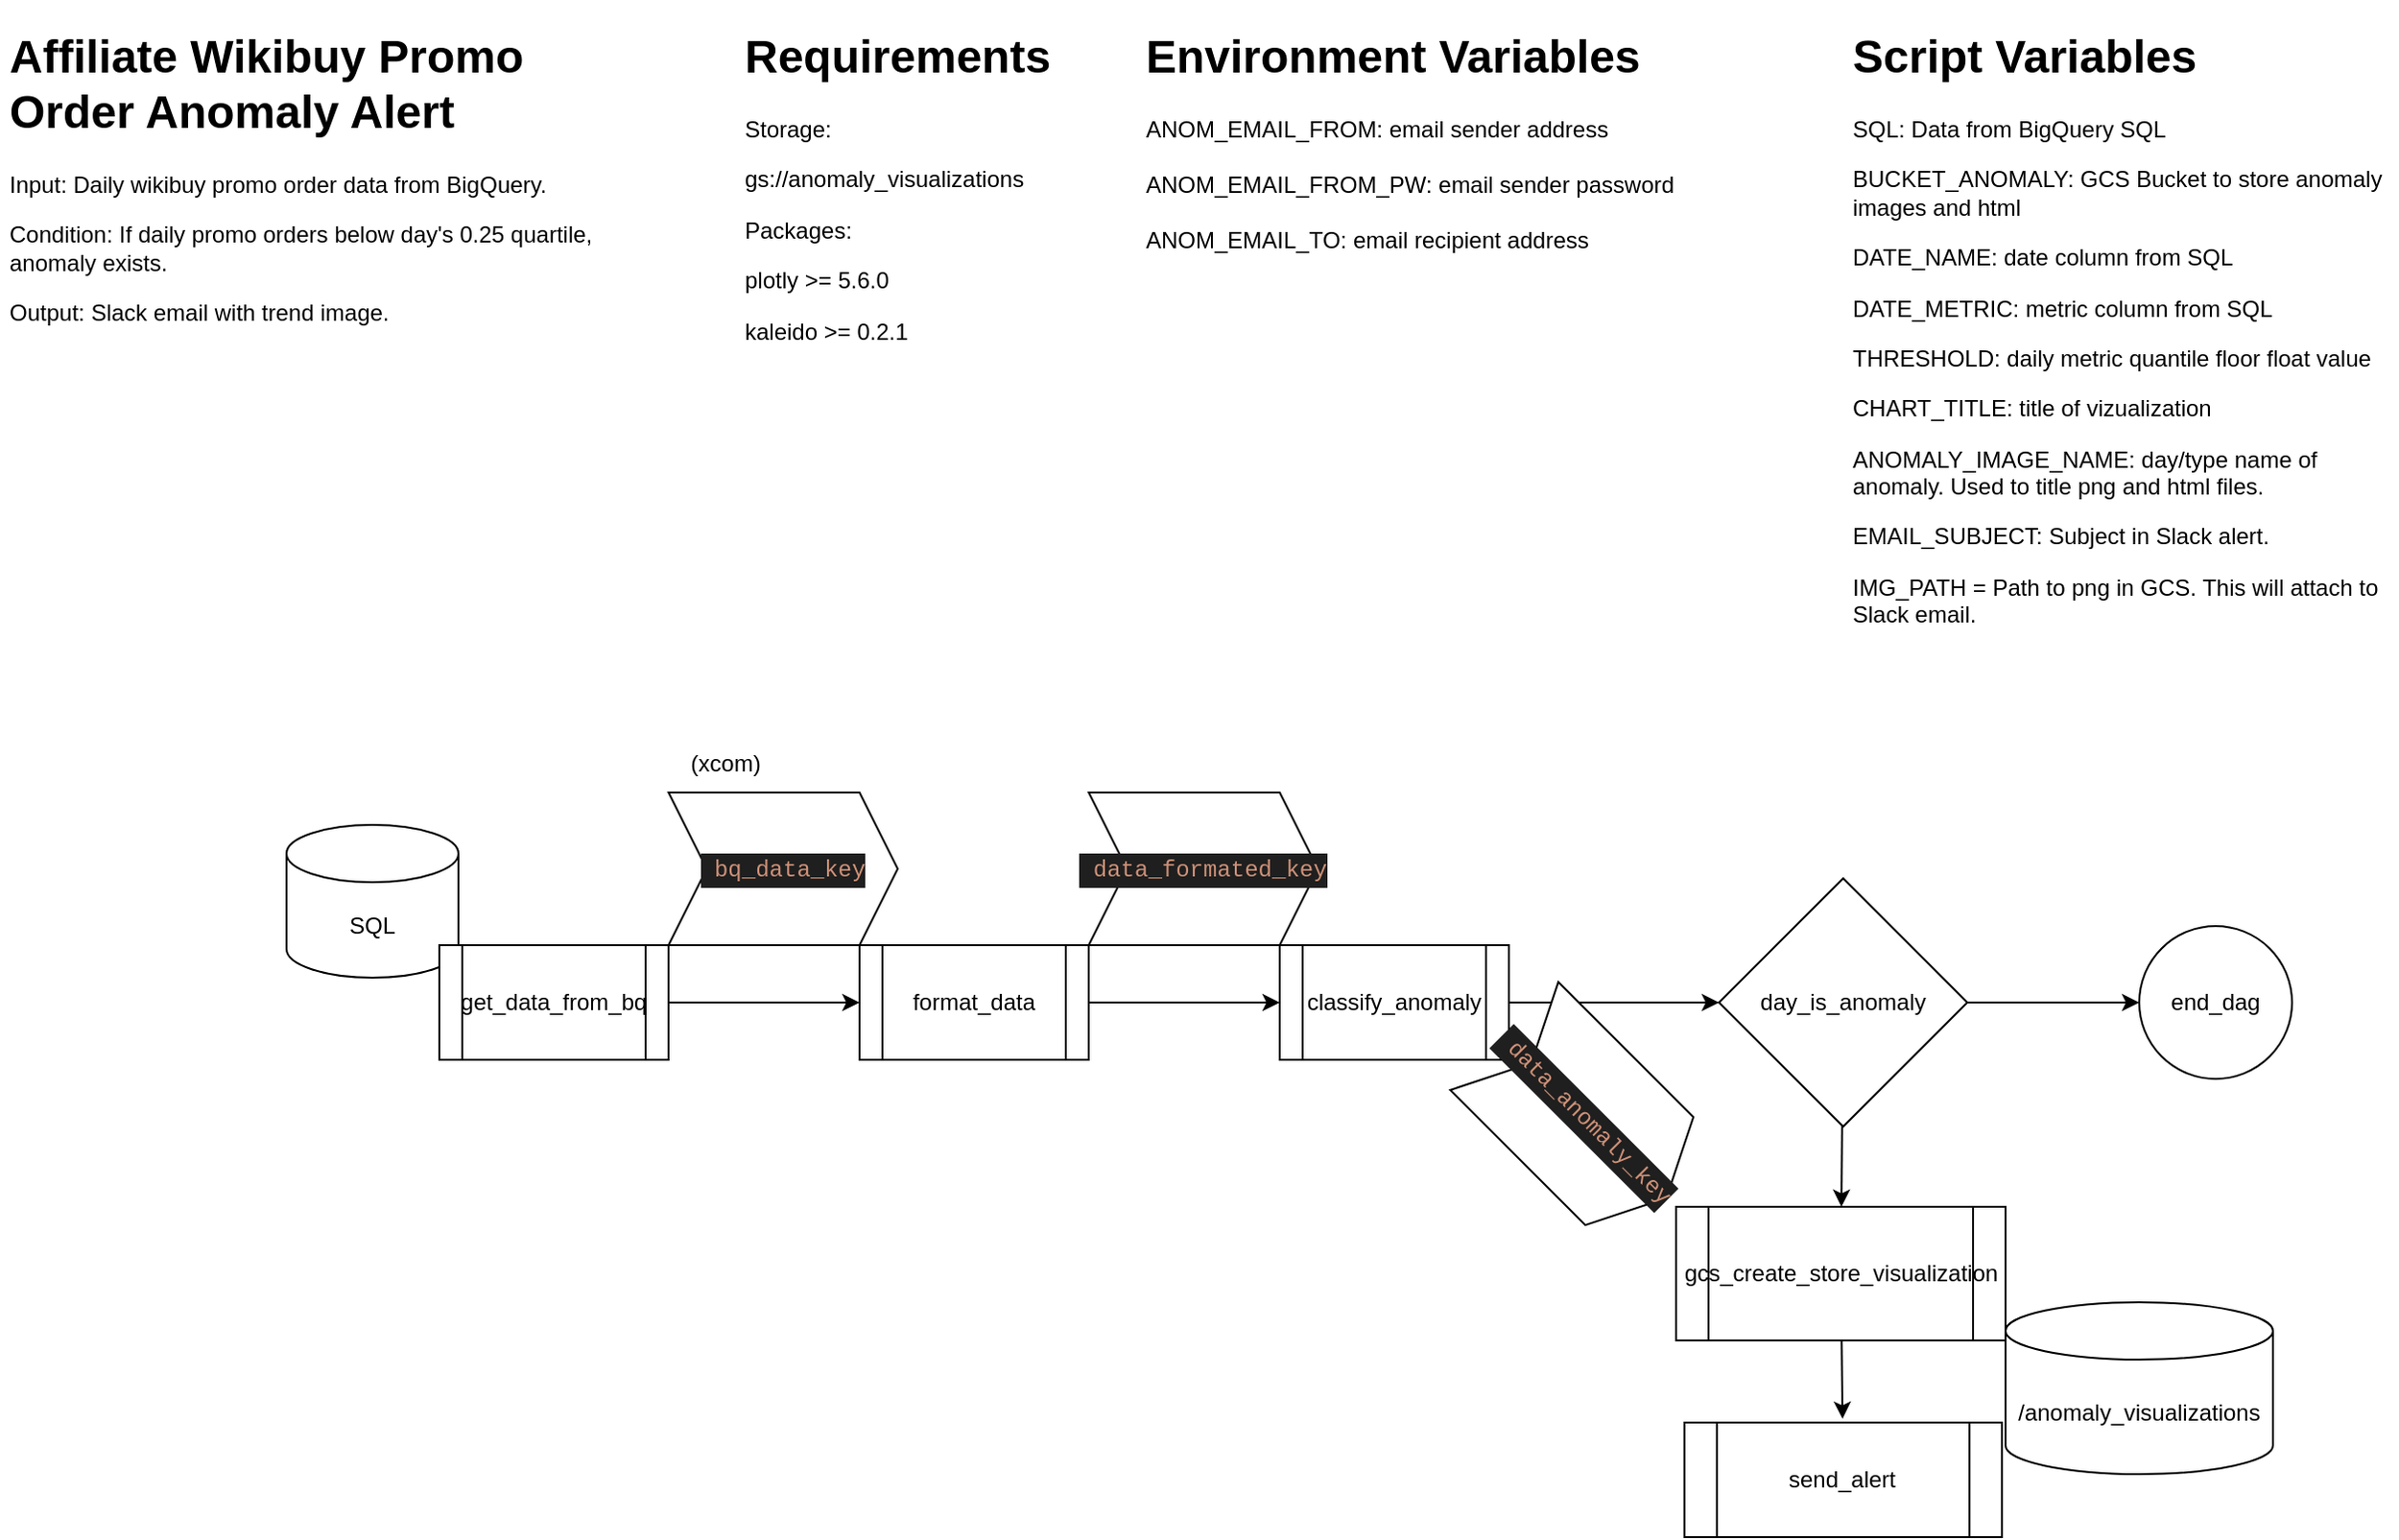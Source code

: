 <mxfile>
    <diagram id="yQ1NKh-PU761OOfQEgjS" name="Page-1">
        <mxGraphModel dx="1403" dy="907" grid="1" gridSize="10" guides="1" tooltips="1" connect="1" arrows="1" fold="1" page="1" pageScale="1" pageWidth="1400" pageHeight="850" math="0" shadow="0">
            <root>
                <mxCell id="0"/>
                <mxCell id="1" parent="0"/>
                <mxCell id="2" value="SQL" style="shape=cylinder3;whiteSpace=wrap;html=1;boundedLbl=1;backgroundOutline=1;size=15;" parent="1" vertex="1">
                    <mxGeometry x="175" y="442" width="90" height="80" as="geometry"/>
                </mxCell>
                <mxCell id="3" value="&lt;h1&gt;Script Variables&lt;/h1&gt;&lt;p&gt;SQL: Data from BigQuery SQL&lt;/p&gt;&lt;p&gt;BUCKET_ANOMALY: GCS Bucket to store anomaly images and html&lt;/p&gt;&lt;p&gt;DATE_NAME: date column from SQL&lt;/p&gt;&lt;p&gt;DATE_METRIC: metric column from SQL&lt;/p&gt;&lt;p&gt;THRESHOLD: daily metric quantile floor float value&lt;/p&gt;&lt;p&gt;CHART_TITLE: title of vizualization&lt;/p&gt;&lt;p&gt;ANOMALY_IMAGE_NAME: day/type name of anomaly. Used to title png and html files.&lt;/p&gt;&lt;p&gt;EMAIL_SUBJECT: Subject in Slack alert.&lt;/p&gt;&lt;p&gt;IMG_PATH = Path to png in GCS. This will attach to Slack email.&lt;/p&gt;" style="text;html=1;strokeColor=none;fillColor=none;spacing=5;spacingTop=-20;whiteSpace=wrap;overflow=hidden;rounded=0;fontStyle=0" parent="1" vertex="1">
                    <mxGeometry x="990" y="20" width="290" height="380" as="geometry"/>
                </mxCell>
                <mxCell id="5" value="&lt;h1&gt;Affiliate Wikibuy Promo Order Anomaly Alert&lt;/h1&gt;&lt;p&gt;Input: Daily wikibuy promo order data from BigQuery.&lt;/p&gt;&lt;p&gt;Condition: If daily promo orders below day's 0.25 quartile, anomaly exists.&lt;/p&gt;&lt;p&gt;Output: Slack email with trend image.&lt;/p&gt;" style="text;html=1;strokeColor=none;fillColor=none;spacing=5;spacingTop=-20;whiteSpace=wrap;overflow=hidden;rounded=0;" parent="1" vertex="1">
                    <mxGeometry x="25" y="20" width="315" height="180" as="geometry"/>
                </mxCell>
                <mxCell id="19" value="" style="edgeStyle=none;html=1;" parent="1" source="6" target="7" edge="1">
                    <mxGeometry relative="1" as="geometry"/>
                </mxCell>
                <mxCell id="6" value="get_data_from_bq" style="shape=process;whiteSpace=wrap;html=1;backgroundOutline=1;" parent="1" vertex="1">
                    <mxGeometry x="255" y="505" width="120" height="60" as="geometry"/>
                </mxCell>
                <mxCell id="20" value="" style="edgeStyle=none;html=1;" parent="1" source="7" target="8" edge="1">
                    <mxGeometry relative="1" as="geometry"/>
                </mxCell>
                <mxCell id="7" value="format_data" style="shape=process;whiteSpace=wrap;html=1;backgroundOutline=1;" parent="1" vertex="1">
                    <mxGeometry x="475" y="505" width="120" height="60" as="geometry"/>
                </mxCell>
                <mxCell id="21" value="" style="edgeStyle=none;html=1;" parent="1" source="8" target="10" edge="1">
                    <mxGeometry relative="1" as="geometry"/>
                </mxCell>
                <mxCell id="8" value="classify_anomaly" style="shape=process;whiteSpace=wrap;html=1;backgroundOutline=1;" parent="1" vertex="1">
                    <mxGeometry x="695" y="505" width="120" height="60" as="geometry"/>
                </mxCell>
                <mxCell id="23" value="" style="edgeStyle=none;html=1;" parent="1" source="10" target="11" edge="1">
                    <mxGeometry relative="1" as="geometry"/>
                </mxCell>
                <mxCell id="31" value="" style="edgeStyle=none;html=1;" parent="1" source="10" target="17" edge="1">
                    <mxGeometry relative="1" as="geometry"/>
                </mxCell>
                <mxCell id="10" value="day_is_anomaly" style="rhombus;whiteSpace=wrap;html=1;" parent="1" vertex="1">
                    <mxGeometry x="925" y="470" width="130" height="130" as="geometry"/>
                </mxCell>
                <mxCell id="11" value="end_dag" style="ellipse;whiteSpace=wrap;html=1;aspect=fixed;" parent="1" vertex="1">
                    <mxGeometry x="1145" y="495" width="80" height="80" as="geometry"/>
                </mxCell>
                <mxCell id="13" value="&lt;h1&gt;Requirements&lt;/h1&gt;&lt;p&gt;Storage:&lt;/p&gt;&lt;p&gt;gs://anomaly_visualizations&lt;/p&gt;&lt;p&gt;Packages:&lt;/p&gt;&lt;p&gt;plotly &amp;gt;= 5.6.0&lt;/p&gt;&lt;p&gt;kaleido &amp;gt;= 0.2.1&lt;/p&gt;" style="text;html=1;strokeColor=none;fillColor=none;spacing=5;spacingTop=-20;whiteSpace=wrap;overflow=hidden;rounded=0;" parent="1" vertex="1">
                    <mxGeometry x="410" y="20" width="210" height="215" as="geometry"/>
                </mxCell>
                <mxCell id="14" value="/anomaly_visualizations" style="shape=cylinder3;whiteSpace=wrap;html=1;boundedLbl=1;backgroundOutline=1;size=15;" parent="1" vertex="1">
                    <mxGeometry x="1075" y="692" width="140" height="90" as="geometry"/>
                </mxCell>
                <mxCell id="15" value="&lt;h1&gt;Environment Variables&lt;/h1&gt;&lt;div&gt;ANOM_EMAIL_FROM: email sender address&lt;/div&gt;&lt;div&gt;&lt;br&gt;&lt;/div&gt;&lt;div&gt;ANOM_EMAIL_FROM_PW: email sender password&lt;/div&gt;&lt;div&gt;&lt;br&gt;&lt;/div&gt;&lt;div&gt;ANOM_EMAIL_TO: email recipient address&lt;/div&gt;" style="text;html=1;strokeColor=none;fillColor=none;spacing=5;spacingTop=-20;whiteSpace=wrap;overflow=hidden;rounded=0;" parent="1" vertex="1">
                    <mxGeometry x="620" y="20" width="300" height="220" as="geometry"/>
                </mxCell>
                <mxCell id="25" value="" style="edgeStyle=none;html=1;" parent="1" edge="1">
                    <mxGeometry relative="1" as="geometry">
                        <mxPoint x="989.157" y="710" as="sourcePoint"/>
                        <mxPoint x="989.656" y="753" as="targetPoint"/>
                    </mxGeometry>
                </mxCell>
                <mxCell id="17" value="gcs_create_store_visualization" style="shape=process;whiteSpace=wrap;html=1;backgroundOutline=1;" parent="1" vertex="1">
                    <mxGeometry x="902.5" y="642" width="172.5" height="70" as="geometry"/>
                </mxCell>
                <mxCell id="18" value="send_alert" style="shape=process;whiteSpace=wrap;html=1;backgroundOutline=1;" parent="1" vertex="1">
                    <mxGeometry x="906.88" y="755" width="166.25" height="60" as="geometry"/>
                </mxCell>
                <mxCell id="26" value="&lt;div style=&quot;color: rgb(204, 204, 204); background-color: rgb(31, 31, 31); font-family: Menlo, Monaco, &amp;quot;Courier New&amp;quot;, monospace; line-height: 18px;&quot;&gt;&lt;span style=&quot;color: #ce9178;&quot;&gt;&amp;nbsp;bq_data_key&lt;/span&gt;&lt;/div&gt;" style="shape=step;perimeter=stepPerimeter;whiteSpace=wrap;html=1;fixedSize=1;" parent="1" vertex="1">
                    <mxGeometry x="375" y="425" width="120" height="80" as="geometry"/>
                </mxCell>
                <mxCell id="27" value="&lt;div style=&quot;color: rgb(204, 204, 204); background-color: rgb(31, 31, 31); font-family: Menlo, Monaco, &amp;quot;Courier New&amp;quot;, monospace; line-height: 18px;&quot;&gt;&lt;span style=&quot;color: #ce9178;&quot;&gt;&amp;nbsp;data_formated_key&lt;/span&gt;&lt;/div&gt;" style="shape=step;perimeter=stepPerimeter;whiteSpace=wrap;html=1;fixedSize=1;" parent="1" vertex="1">
                    <mxGeometry x="595" y="425" width="120" height="80" as="geometry"/>
                </mxCell>
                <mxCell id="28" value="&lt;div style=&quot;color: rgb(204, 204, 204); background-color: rgb(31, 31, 31); font-family: Menlo, Monaco, &amp;quot;Courier New&amp;quot;, monospace; line-height: 18px;&quot;&gt;&lt;span style=&quot;color: #ce9178;&quot;&gt;&amp;nbsp;data_anomaly_key&lt;/span&gt;&lt;/div&gt;" style="shape=step;perimeter=stepPerimeter;whiteSpace=wrap;html=1;fixedSize=1;rotation=45;" parent="1" vertex="1">
                    <mxGeometry x="795" y="555" width="120" height="80" as="geometry"/>
                </mxCell>
                <mxCell id="30" value="(xcom)" style="text;html=1;strokeColor=none;fillColor=none;align=center;verticalAlign=middle;whiteSpace=wrap;rounded=0;" parent="1" vertex="1">
                    <mxGeometry x="375" y="395" width="60" height="30" as="geometry"/>
                </mxCell>
            </root>
        </mxGraphModel>
    </diagram>
</mxfile>
